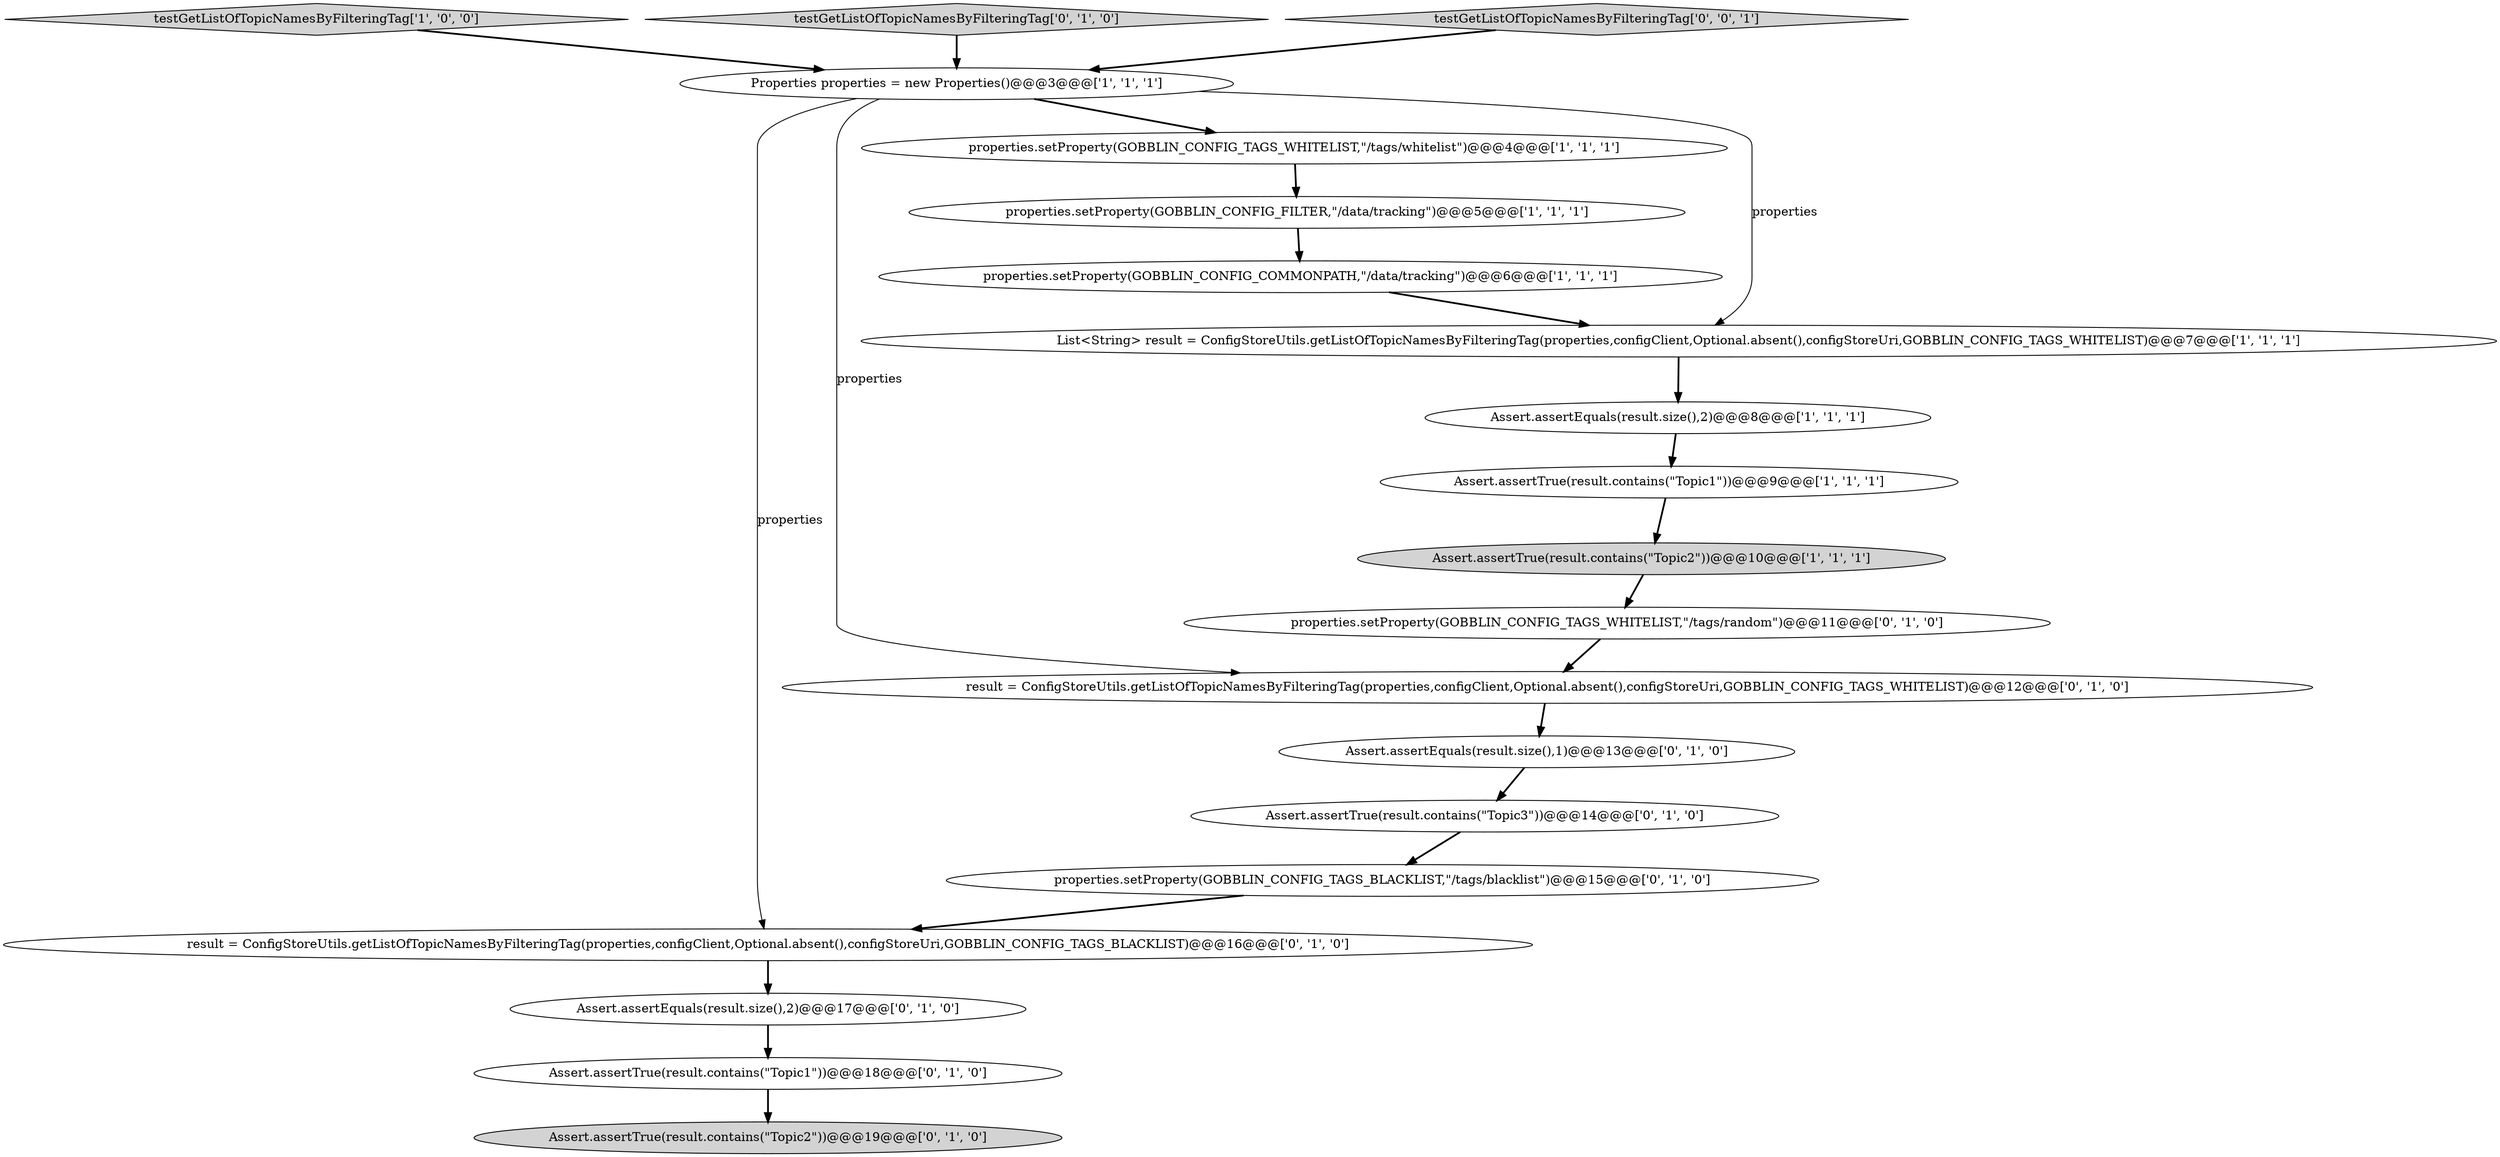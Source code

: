 digraph {
7 [style = filled, label = "testGetListOfTopicNamesByFilteringTag['1', '0', '0']", fillcolor = lightgray, shape = diamond image = "AAA0AAABBB1BBB"];
10 [style = filled, label = "result = ConfigStoreUtils.getListOfTopicNamesByFilteringTag(properties,configClient,Optional.absent(),configStoreUri,GOBBLIN_CONFIG_TAGS_BLACKLIST)@@@16@@@['0', '1', '0']", fillcolor = white, shape = ellipse image = "AAA1AAABBB2BBB"];
12 [style = filled, label = "testGetListOfTopicNamesByFilteringTag['0', '1', '0']", fillcolor = lightgray, shape = diamond image = "AAA0AAABBB2BBB"];
8 [style = filled, label = "Assert.assertTrue(result.contains(\"Topic2\"))@@@10@@@['1', '1', '1']", fillcolor = lightgray, shape = ellipse image = "AAA0AAABBB1BBB"];
13 [style = filled, label = "result = ConfigStoreUtils.getListOfTopicNamesByFilteringTag(properties,configClient,Optional.absent(),configStoreUri,GOBBLIN_CONFIG_TAGS_WHITELIST)@@@12@@@['0', '1', '0']", fillcolor = white, shape = ellipse image = "AAA1AAABBB2BBB"];
5 [style = filled, label = "Properties properties = new Properties()@@@3@@@['1', '1', '1']", fillcolor = white, shape = ellipse image = "AAA0AAABBB1BBB"];
15 [style = filled, label = "Assert.assertEquals(result.size(),1)@@@13@@@['0', '1', '0']", fillcolor = white, shape = ellipse image = "AAA1AAABBB2BBB"];
19 [style = filled, label = "testGetListOfTopicNamesByFilteringTag['0', '0', '1']", fillcolor = lightgray, shape = diamond image = "AAA0AAABBB3BBB"];
0 [style = filled, label = "properties.setProperty(GOBBLIN_CONFIG_FILTER,\"/data/tracking\")@@@5@@@['1', '1', '1']", fillcolor = white, shape = ellipse image = "AAA0AAABBB1BBB"];
3 [style = filled, label = "properties.setProperty(GOBBLIN_CONFIG_COMMONPATH,\"/data/tracking\")@@@6@@@['1', '1', '1']", fillcolor = white, shape = ellipse image = "AAA0AAABBB1BBB"];
16 [style = filled, label = "properties.setProperty(GOBBLIN_CONFIG_TAGS_WHITELIST,\"/tags/random\")@@@11@@@['0', '1', '0']", fillcolor = white, shape = ellipse image = "AAA1AAABBB2BBB"];
2 [style = filled, label = "properties.setProperty(GOBBLIN_CONFIG_TAGS_WHITELIST,\"/tags/whitelist\")@@@4@@@['1', '1', '1']", fillcolor = white, shape = ellipse image = "AAA0AAABBB1BBB"];
1 [style = filled, label = "List<String> result = ConfigStoreUtils.getListOfTopicNamesByFilteringTag(properties,configClient,Optional.absent(),configStoreUri,GOBBLIN_CONFIG_TAGS_WHITELIST)@@@7@@@['1', '1', '1']", fillcolor = white, shape = ellipse image = "AAA0AAABBB1BBB"];
6 [style = filled, label = "Assert.assertTrue(result.contains(\"Topic1\"))@@@9@@@['1', '1', '1']", fillcolor = white, shape = ellipse image = "AAA0AAABBB1BBB"];
9 [style = filled, label = "Assert.assertEquals(result.size(),2)@@@17@@@['0', '1', '0']", fillcolor = white, shape = ellipse image = "AAA1AAABBB2BBB"];
14 [style = filled, label = "properties.setProperty(GOBBLIN_CONFIG_TAGS_BLACKLIST,\"/tags/blacklist\")@@@15@@@['0', '1', '0']", fillcolor = white, shape = ellipse image = "AAA1AAABBB2BBB"];
18 [style = filled, label = "Assert.assertTrue(result.contains(\"Topic1\"))@@@18@@@['0', '1', '0']", fillcolor = white, shape = ellipse image = "AAA1AAABBB2BBB"];
4 [style = filled, label = "Assert.assertEquals(result.size(),2)@@@8@@@['1', '1', '1']", fillcolor = white, shape = ellipse image = "AAA0AAABBB1BBB"];
17 [style = filled, label = "Assert.assertTrue(result.contains(\"Topic3\"))@@@14@@@['0', '1', '0']", fillcolor = white, shape = ellipse image = "AAA1AAABBB2BBB"];
11 [style = filled, label = "Assert.assertTrue(result.contains(\"Topic2\"))@@@19@@@['0', '1', '0']", fillcolor = lightgray, shape = ellipse image = "AAA1AAABBB2BBB"];
5->2 [style = bold, label=""];
8->16 [style = bold, label=""];
9->18 [style = bold, label=""];
4->6 [style = bold, label=""];
13->15 [style = bold, label=""];
19->5 [style = bold, label=""];
10->9 [style = bold, label=""];
17->14 [style = bold, label=""];
0->3 [style = bold, label=""];
16->13 [style = bold, label=""];
6->8 [style = bold, label=""];
3->1 [style = bold, label=""];
12->5 [style = bold, label=""];
5->13 [style = solid, label="properties"];
1->4 [style = bold, label=""];
7->5 [style = bold, label=""];
5->1 [style = solid, label="properties"];
2->0 [style = bold, label=""];
5->10 [style = solid, label="properties"];
14->10 [style = bold, label=""];
18->11 [style = bold, label=""];
15->17 [style = bold, label=""];
}
